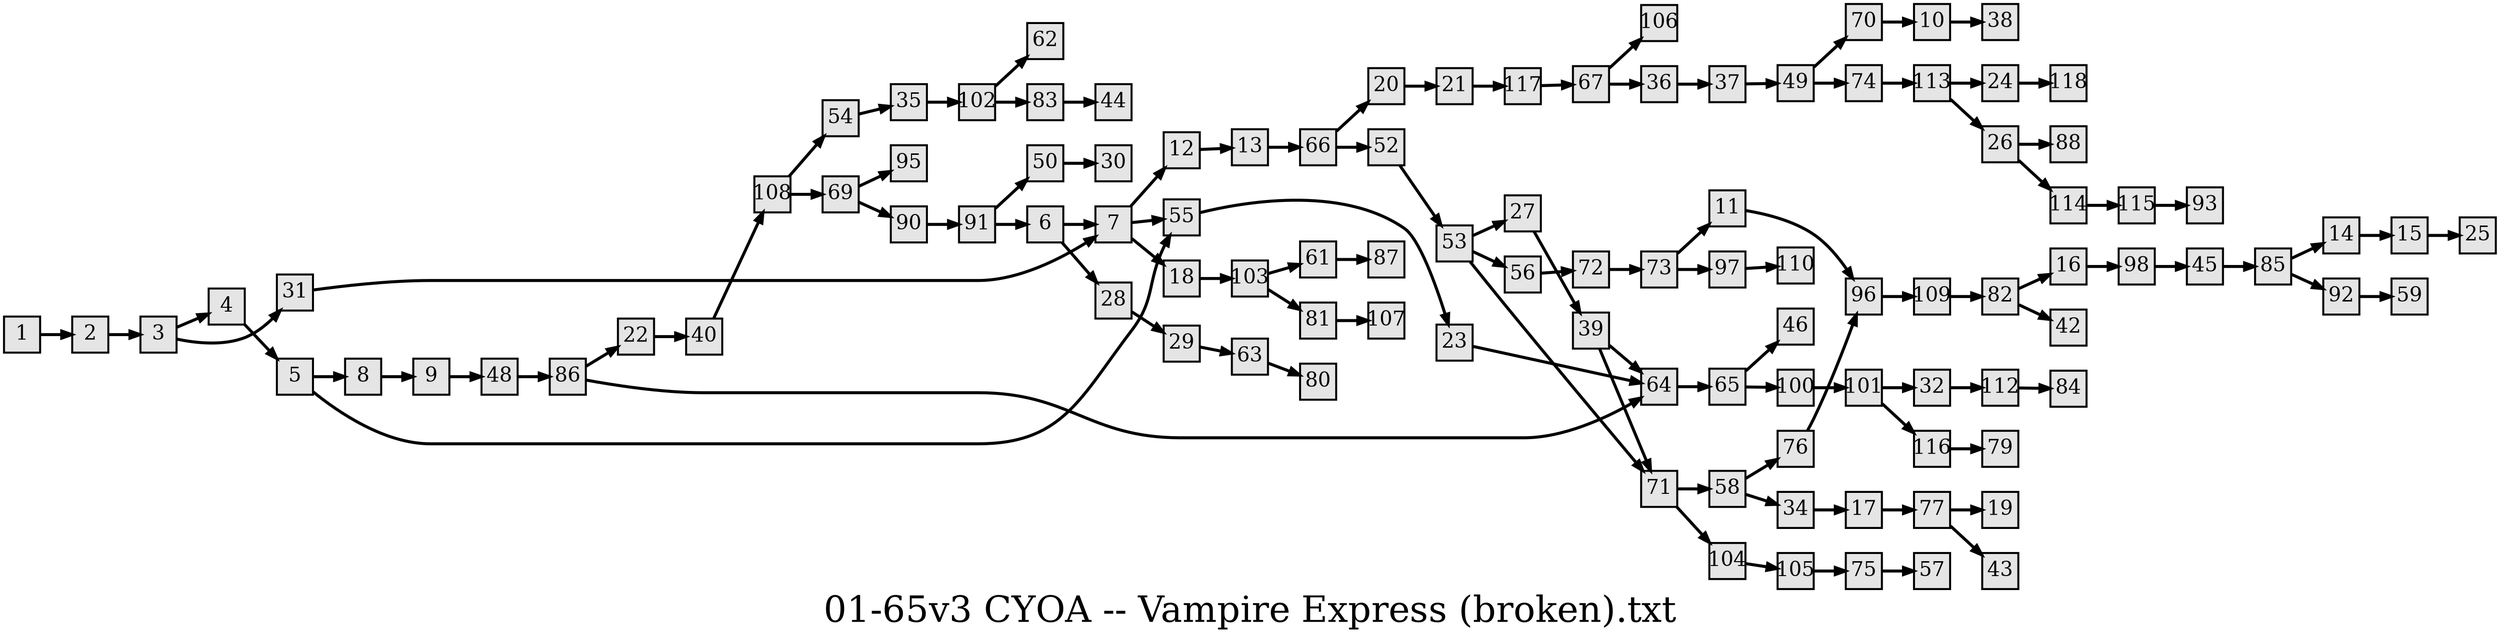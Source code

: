 digraph g{
  graph [ label="01-65v3 CYOA -- Vampire Express (broken).txt" rankdir=LR, ordering=out, fontsize=36, nodesep="0.35", ranksep="0.45"];
  node  [shape=rect, penwidth=2, fontsize=20, style=filled, fillcolor=grey90, margin="0,0", labelfloat=true, regular=true, fixedsize=true];
  edge  [labelfloat=true, penwidth=3, fontsize=12];
  1 -> 2;
  2 -> 3;
  3 -> 4;
  3 -> 31;
  4 -> 5;
  5 -> 8;
  5 -> 55;
  6 -> 7;
  6 -> 28;
  7 -> 12;
  7 -> 55;
  7 -> 18;
  8 -> 9;
  9 -> 48;
  10 -> 38;
  11 -> 96;
  12 -> 13;
  13 -> 66;
  14 -> 15;
  15 -> 25;
  16 -> 98;
  17 -> 77;
  18 -> 103;
  20 -> 21;
  21 -> 117;
  22 -> 40;
  23 -> 64;
  24 -> 118;
  26 -> 88;
  26 -> 114;
  27 -> 39;
  28 -> 29;
  29 -> 63;
  31 -> 7;
  32 -> 112;
  34 -> 17;
  35 -> 102;
  36 -> 37;
  37 -> 49;
  39 -> 64;
  39 -> 71;
  40 -> 108;
  45 -> 85;
  48 -> 86;
  49 -> 70;
  49 -> 74;
  50 -> 30;
  52 -> 53;
  53 -> 27;
  53 -> 56;
  53 -> 71;
  54 -> 35;
  55 -> 23;
  56 -> 72;
  58 -> 76;
  58 -> 34;
  61 -> 87;
  63 -> 80;
  64 -> 65;
  65 -> 46;
  65 -> 100;
  66 -> 20;
  66 -> 52;
  67 -> 106;
  67 -> 36;
  69 -> 90;
  69 -> 95;
  70 -> 10;
  71 -> 58;
  71 -> 104;
  72 -> 73;
  73 -> 11;
  73 -> 97;
  74 -> 113;
  75 -> 57;
  76 -> 96;
  77 -> 19;
  77 -> 43;
  81 -> 107;
  82 -> 16;
  82 -> 42;
  83 -> 44;
  85 -> 14;
  85 -> 92;
  86 -> 22;
  86 -> 64;
  90 -> 91;
  91 -> 50;
  91 -> 6;
  92 -> 59;
  96 -> 109;
  97 -> 110;
  98 -> 45;
  100 -> 101;
  101 -> 32;
  101 -> 116;
  102 -> 62;
  102 -> 83;
  103 -> 61;
  103 -> 81;
  104 -> 105;
  105 -> 75;
  108 -> 54;
  108 -> 69;
  109 -> 82;
  112 -> 84;
  113 -> 24;
  113 -> 26;
  114 -> 115;
  115 -> 93;
  116 -> 79;
  117 -> 67;
  
  
}

